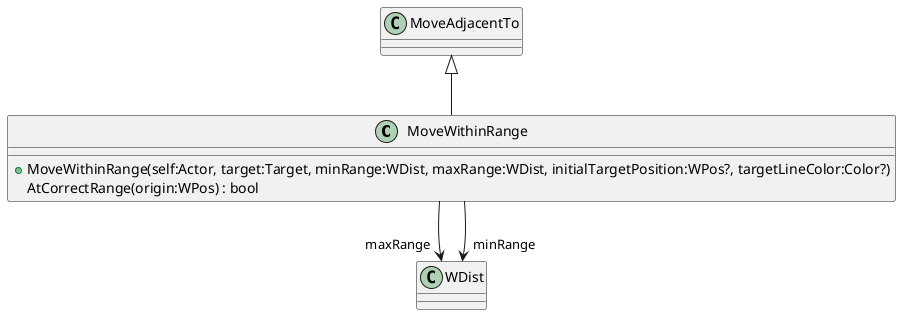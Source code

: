 @startuml
class MoveWithinRange {
    + MoveWithinRange(self:Actor, target:Target, minRange:WDist, maxRange:WDist, initialTargetPosition:WPos?, targetLineColor:Color?)
    AtCorrectRange(origin:WPos) : bool
}
MoveAdjacentTo <|-- MoveWithinRange
MoveWithinRange --> "maxRange" WDist
MoveWithinRange --> "minRange" WDist
@enduml
